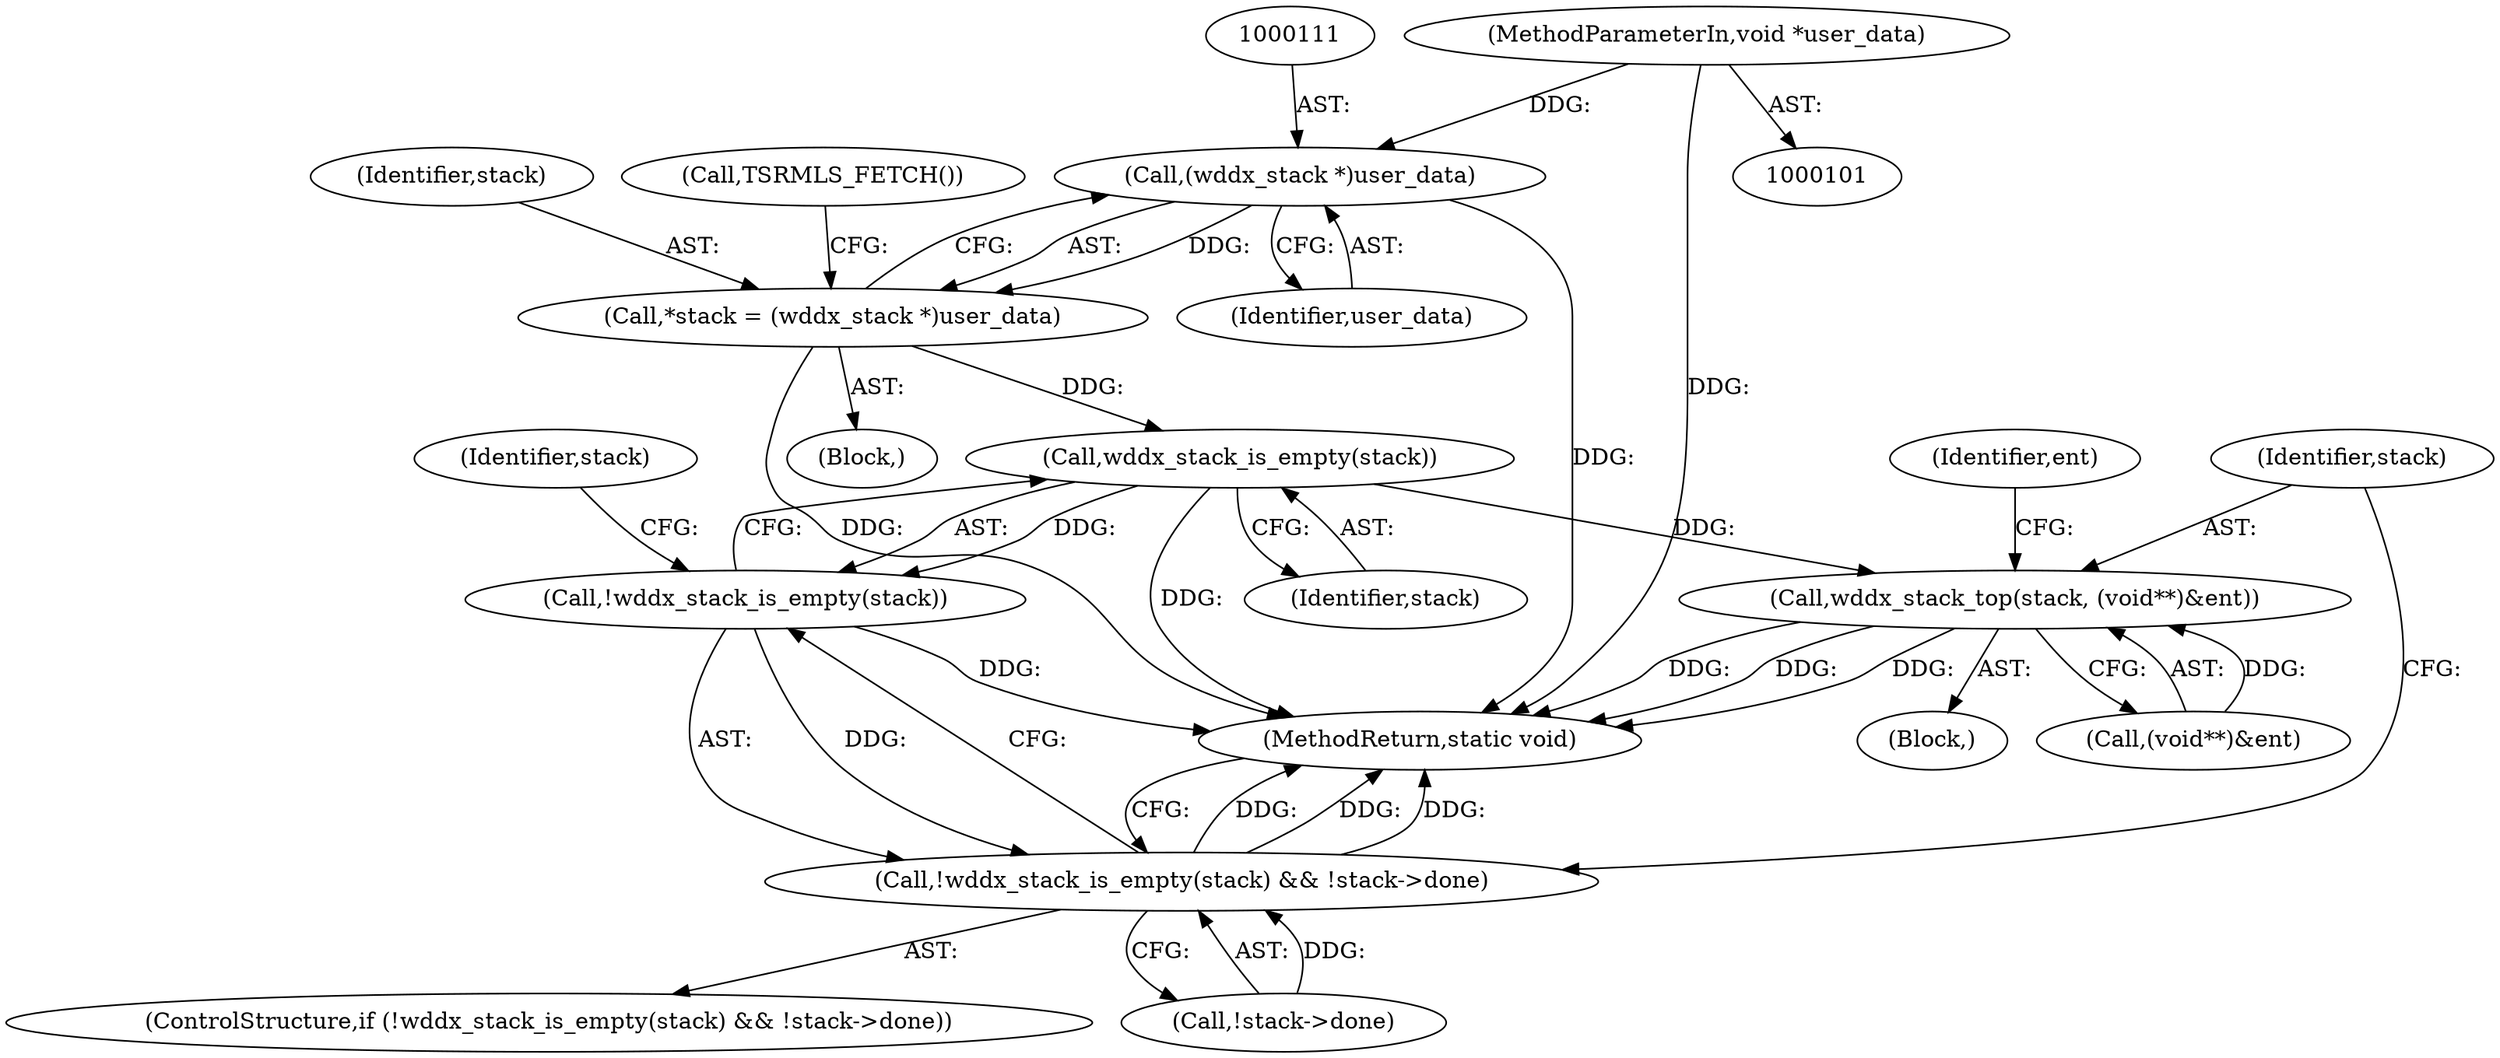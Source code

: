 digraph "0_php-src_426aeb2808955ee3d3f52e0cfb102834cdb836a5?w=1@pointer" {
"1000102" [label="(MethodParameterIn,void *user_data)"];
"1000110" [label="(Call,(wddx_stack *)user_data)"];
"1000108" [label="(Call,*stack = (wddx_stack *)user_data)"];
"1000117" [label="(Call,wddx_stack_is_empty(stack))"];
"1000116" [label="(Call,!wddx_stack_is_empty(stack))"];
"1000115" [label="(Call,!wddx_stack_is_empty(stack) && !stack->done)"];
"1000124" [label="(Call,wddx_stack_top(stack, (void**)&ent))"];
"1000116" [label="(Call,!wddx_stack_is_empty(stack))"];
"1000124" [label="(Call,wddx_stack_top(stack, (void**)&ent))"];
"1000114" [label="(ControlStructure,if (!wddx_stack_is_empty(stack) && !stack->done))"];
"1000118" [label="(Identifier,stack)"];
"1000123" [label="(Block,)"];
"1000125" [label="(Identifier,stack)"];
"1000115" [label="(Call,!wddx_stack_is_empty(stack) && !stack->done)"];
"1000119" [label="(Call,!stack->done)"];
"1000429" [label="(MethodReturn,static void)"];
"1000110" [label="(Call,(wddx_stack *)user_data)"];
"1000105" [label="(Block,)"];
"1000108" [label="(Call,*stack = (wddx_stack *)user_data)"];
"1000126" [label="(Call,(void**)&ent)"];
"1000117" [label="(Call,wddx_stack_is_empty(stack))"];
"1000121" [label="(Identifier,stack)"];
"1000112" [label="(Identifier,user_data)"];
"1000102" [label="(MethodParameterIn,void *user_data)"];
"1000113" [label="(Call,TSRMLS_FETCH())"];
"1000109" [label="(Identifier,stack)"];
"1000132" [label="(Identifier,ent)"];
"1000102" -> "1000101"  [label="AST: "];
"1000102" -> "1000429"  [label="DDG: "];
"1000102" -> "1000110"  [label="DDG: "];
"1000110" -> "1000108"  [label="AST: "];
"1000110" -> "1000112"  [label="CFG: "];
"1000111" -> "1000110"  [label="AST: "];
"1000112" -> "1000110"  [label="AST: "];
"1000108" -> "1000110"  [label="CFG: "];
"1000110" -> "1000429"  [label="DDG: "];
"1000110" -> "1000108"  [label="DDG: "];
"1000108" -> "1000105"  [label="AST: "];
"1000109" -> "1000108"  [label="AST: "];
"1000113" -> "1000108"  [label="CFG: "];
"1000108" -> "1000429"  [label="DDG: "];
"1000108" -> "1000117"  [label="DDG: "];
"1000117" -> "1000116"  [label="AST: "];
"1000117" -> "1000118"  [label="CFG: "];
"1000118" -> "1000117"  [label="AST: "];
"1000116" -> "1000117"  [label="CFG: "];
"1000117" -> "1000429"  [label="DDG: "];
"1000117" -> "1000116"  [label="DDG: "];
"1000117" -> "1000124"  [label="DDG: "];
"1000116" -> "1000115"  [label="AST: "];
"1000121" -> "1000116"  [label="CFG: "];
"1000115" -> "1000116"  [label="CFG: "];
"1000116" -> "1000429"  [label="DDG: "];
"1000116" -> "1000115"  [label="DDG: "];
"1000115" -> "1000114"  [label="AST: "];
"1000115" -> "1000119"  [label="CFG: "];
"1000119" -> "1000115"  [label="AST: "];
"1000125" -> "1000115"  [label="CFG: "];
"1000429" -> "1000115"  [label="CFG: "];
"1000115" -> "1000429"  [label="DDG: "];
"1000115" -> "1000429"  [label="DDG: "];
"1000115" -> "1000429"  [label="DDG: "];
"1000119" -> "1000115"  [label="DDG: "];
"1000124" -> "1000123"  [label="AST: "];
"1000124" -> "1000126"  [label="CFG: "];
"1000125" -> "1000124"  [label="AST: "];
"1000126" -> "1000124"  [label="AST: "];
"1000132" -> "1000124"  [label="CFG: "];
"1000124" -> "1000429"  [label="DDG: "];
"1000124" -> "1000429"  [label="DDG: "];
"1000124" -> "1000429"  [label="DDG: "];
"1000126" -> "1000124"  [label="DDG: "];
}
